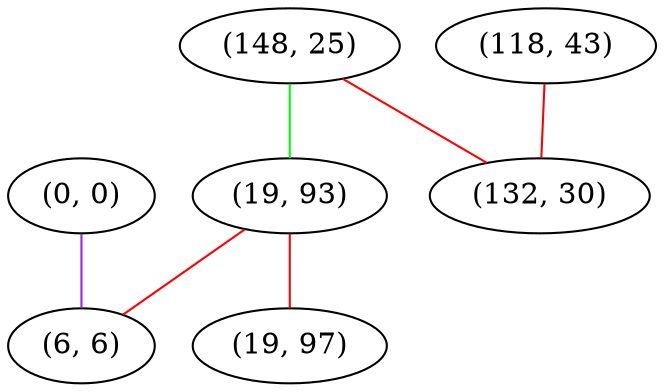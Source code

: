 graph "" {
"(0, 0)";
"(148, 25)";
"(19, 93)";
"(6, 6)";
"(118, 43)";
"(19, 97)";
"(132, 30)";
"(0, 0)" -- "(6, 6)"  [color=purple, key=0, weight=4];
"(148, 25)" -- "(132, 30)"  [color=red, key=0, weight=1];
"(148, 25)" -- "(19, 93)"  [color=green, key=0, weight=2];
"(19, 93)" -- "(19, 97)"  [color=red, key=0, weight=1];
"(19, 93)" -- "(6, 6)"  [color=red, key=0, weight=1];
"(118, 43)" -- "(132, 30)"  [color=red, key=0, weight=1];
}
